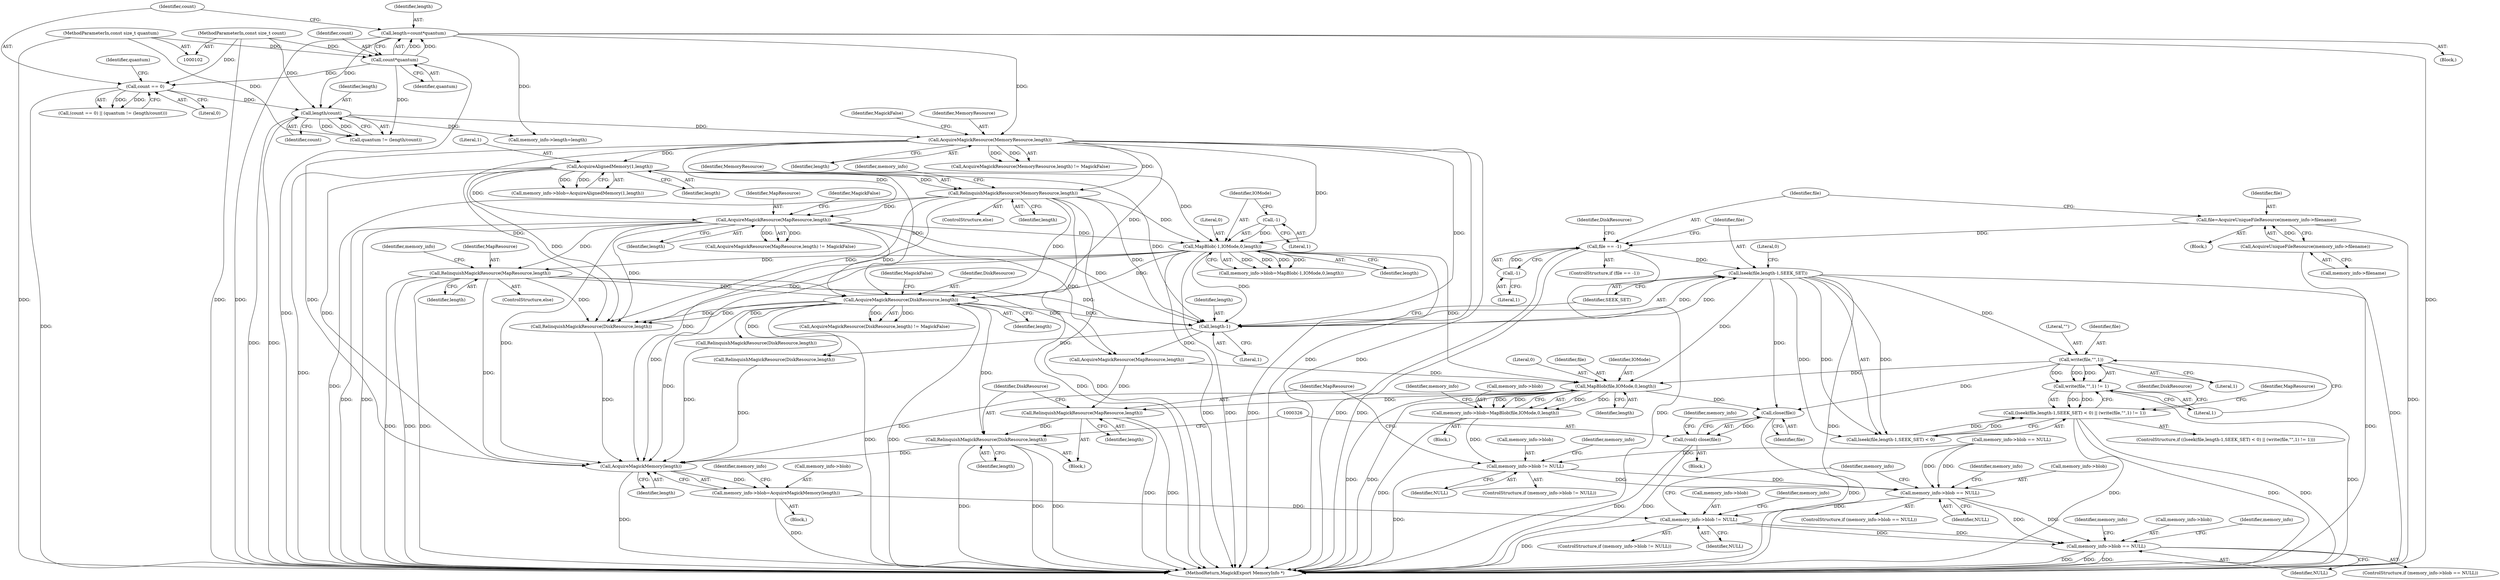 digraph "0_ImageMagick_0f6fc2d5bf8f500820c3dbcf0d23ee14f2d9f734@API" {
"1000276" [label="(Call,write(file,\"\",1))"];
"1000268" [label="(Call,lseek(file,length-1,SEEK_SET))"];
"1000256" [label="(Call,file == -1)"];
"1000249" [label="(Call,file=AcquireUniqueFileResource(memory_info->filename))"];
"1000251" [label="(Call,AcquireUniqueFileResource(memory_info->filename))"];
"1000258" [label="(Call,-1)"];
"1000270" [label="(Call,length-1)"];
"1000170" [label="(Call,AcquireMagickResource(MemoryResource,length))"];
"1000120" [label="(Call,length/count)"];
"1000108" [label="(Call,length=count*quantum)"];
"1000110" [label="(Call,count*quantum)"];
"1000103" [label="(MethodParameterIn,const size_t count)"];
"1000104" [label="(MethodParameterIn,const size_t quantum)"];
"1000115" [label="(Call,count == 0)"];
"1000214" [label="(Call,MapBlob(-1,IOMode,0,length))"];
"1000215" [label="(Call,-1)"];
"1000179" [label="(Call,AcquireAlignedMemory(1,length))"];
"1000205" [label="(Call,AcquireMagickResource(MapResource,length))"];
"1000194" [label="(Call,RelinquishMagickResource(MemoryResource,length))"];
"1000232" [label="(Call,RelinquishMagickResource(MapResource,length))"];
"1000243" [label="(Call,AcquireMagickResource(DiskResource,length))"];
"1000275" [label="(Call,write(file,\"\",1) != 1)"];
"1000266" [label="(Call,(lseek(file,length-1,SEEK_SET) < 0) || (write(file,\"\",1) != 1))"];
"1000301" [label="(Call,MapBlob(file,IOMode,0,length))"];
"1000297" [label="(Call,memory_info->blob=MapBlob(file,IOMode,0,length))"];
"1000307" [label="(Call,memory_info->blob != NULL)"];
"1000330" [label="(Call,memory_info->blob == NULL)"];
"1000343" [label="(Call,memory_info->blob != NULL)"];
"1000354" [label="(Call,memory_info->blob == NULL)"];
"1000319" [label="(Call,RelinquishMagickResource(MapResource,length))"];
"1000322" [label="(Call,RelinquishMagickResource(DiskResource,length))"];
"1000340" [label="(Call,AcquireMagickMemory(length))"];
"1000336" [label="(Call,memory_info->blob=AcquireMagickMemory(length))"];
"1000327" [label="(Call,close(file))"];
"1000325" [label="(Call,(void) close(file))"];
"1000108" [label="(Call,length=count*quantum)"];
"1000249" [label="(Call,file=AcquireUniqueFileResource(memory_info->filename))"];
"1000365" [label="(MethodReturn,MagickExport MemoryInfo *)"];
"1000265" [label="(ControlStructure,if ((lseek(file,length-1,SEEK_SET) < 0) || (write(file,\"\",1) != 1)))"];
"1000109" [label="(Identifier,length)"];
"1000274" [label="(Literal,0)"];
"1000117" [label="(Literal,0)"];
"1000308" [label="(Call,memory_info->blob)"];
"1000243" [label="(Call,AcquireMagickResource(DiskResource,length))"];
"1000340" [label="(Call,AcquireMagickMemory(length))"];
"1000114" [label="(Call,(count == 0) || (quantum != (length/count)))"];
"1000288" [label="(Call,AcquireMagickResource(MapResource,length))"];
"1000298" [label="(Call,memory_info->blob)"];
"1000120" [label="(Call,length/count)"];
"1000180" [label="(Literal,1)"];
"1000207" [label="(Identifier,length)"];
"1000304" [label="(Literal,0)"];
"1000345" [label="(Identifier,memory_info)"];
"1000175" [label="(Call,memory_info->blob=AcquireAlignedMemory(1,length))"];
"1000158" [label="(Call,memory_info->length=length)"];
"1000336" [label="(Call,memory_info->blob=AcquireMagickMemory(length))"];
"1000218" [label="(Literal,0)"];
"1000360" [label="(Identifier,memory_info)"];
"1000271" [label="(Identifier,length)"];
"1000330" [label="(Call,memory_info->blob == NULL)"];
"1000122" [label="(Identifier,count)"];
"1000103" [label="(MethodParameterIn,const size_t count)"];
"1000104" [label="(MethodParameterIn,const size_t quantum)"];
"1000309" [label="(Identifier,memory_info)"];
"1000314" [label="(Identifier,memory_info)"];
"1000116" [label="(Identifier,count)"];
"1000307" [label="(Call,memory_info->blob != NULL)"];
"1000206" [label="(Identifier,MapResource)"];
"1000277" [label="(Identifier,file)"];
"1000204" [label="(Call,AcquireMagickResource(MapResource,length) != MagickFalse)"];
"1000302" [label="(Identifier,file)"];
"1000179" [label="(Call,AcquireAlignedMemory(1,length))"];
"1000232" [label="(Call,RelinquishMagickResource(MapResource,length))"];
"1000297" [label="(Call,memory_info->blob=MapBlob(file,IOMode,0,length))"];
"1000356" [label="(Identifier,memory_info)"];
"1000266" [label="(Call,(lseek(file,length-1,SEEK_SET) < 0) || (write(file,\"\",1) != 1))"];
"1000275" [label="(Call,write(file,\"\",1) != 1)"];
"1000205" [label="(Call,AcquireMagickResource(MapResource,length))"];
"1000354" [label="(Call,memory_info->blob == NULL)"];
"1000256" [label="(Call,file == -1)"];
"1000311" [label="(Identifier,NULL)"];
"1000118" [label="(Call,quantum != (length/count))"];
"1000319" [label="(Call,RelinquishMagickResource(MapResource,length))"];
"1000255" [label="(ControlStructure,if (file == -1))"];
"1000323" [label="(Identifier,DiskResource)"];
"1000173" [label="(Identifier,MagickFalse)"];
"1000322" [label="(Call,RelinquishMagickResource(DiskResource,length))"];
"1000112" [label="(Identifier,quantum)"];
"1000216" [label="(Literal,1)"];
"1000246" [label="(Identifier,MagickFalse)"];
"1000172" [label="(Identifier,length)"];
"1000259" [label="(Literal,1)"];
"1000217" [label="(Identifier,IOMode)"];
"1000231" [label="(ControlStructure,else)"];
"1000344" [label="(Call,memory_info->blob)"];
"1000353" [label="(ControlStructure,if (memory_info->blob == NULL))"];
"1000280" [label="(Literal,1)"];
"1000201" [label="(Identifier,memory_info)"];
"1000234" [label="(Identifier,length)"];
"1000329" [label="(ControlStructure,if (memory_info->blob == NULL))"];
"1000169" [label="(Call,AcquireMagickResource(MemoryResource,length) != MagickFalse)"];
"1000105" [label="(Block,)"];
"1000292" [label="(Call,RelinquishMagickResource(DiskResource,length))"];
"1000324" [label="(Identifier,length)"];
"1000268" [label="(Call,lseek(file,length-1,SEEK_SET))"];
"1000279" [label="(Literal,1)"];
"1000355" [label="(Call,memory_info->blob)"];
"1000244" [label="(Identifier,DiskResource)"];
"1000332" [label="(Identifier,memory_info)"];
"1000237" [label="(Call,memory_info->blob == NULL)"];
"1000264" [label="(Block,)"];
"1000115" [label="(Call,count == 0)"];
"1000110" [label="(Call,count*quantum)"];
"1000325" [label="(Call,(void) close(file))"];
"1000270" [label="(Call,length-1)"];
"1000193" [label="(ControlStructure,else)"];
"1000276" [label="(Call,write(file,\"\",1))"];
"1000328" [label="(Identifier,file)"];
"1000208" [label="(Identifier,MagickFalse)"];
"1000342" [label="(ControlStructure,if (memory_info->blob != NULL))"];
"1000320" [label="(Identifier,MapResource)"];
"1000257" [label="(Identifier,file)"];
"1000272" [label="(Literal,1)"];
"1000335" [label="(Block,)"];
"1000239" [label="(Identifier,memory_info)"];
"1000195" [label="(Identifier,MemoryResource)"];
"1000210" [label="(Call,memory_info->blob=MapBlob(-1,IOMode,0,length))"];
"1000334" [label="(Identifier,NULL)"];
"1000214" [label="(Call,MapBlob(-1,IOMode,0,length))"];
"1000364" [label="(Identifier,memory_info)"];
"1000252" [label="(Call,memory_info->filename)"];
"1000233" [label="(Identifier,MapResource)"];
"1000296" [label="(Block,)"];
"1000171" [label="(Identifier,MemoryResource)"];
"1000338" [label="(Identifier,memory_info)"];
"1000305" [label="(Identifier,length)"];
"1000327" [label="(Call,close(file))"];
"1000343" [label="(Call,memory_info->blob != NULL)"];
"1000111" [label="(Identifier,count)"];
"1000247" [label="(Block,)"];
"1000219" [label="(Identifier,length)"];
"1000267" [label="(Call,lseek(file,length-1,SEEK_SET) < 0)"];
"1000170" [label="(Call,AcquireMagickResource(MemoryResource,length))"];
"1000303" [label="(Identifier,IOMode)"];
"1000278" [label="(Literal,\"\")"];
"1000242" [label="(Call,AcquireMagickResource(DiskResource,length) != MagickFalse)"];
"1000347" [label="(Identifier,NULL)"];
"1000251" [label="(Call,AcquireUniqueFileResource(memory_info->filename))"];
"1000194" [label="(Call,RelinquishMagickResource(MemoryResource,length))"];
"1000196" [label="(Identifier,length)"];
"1000119" [label="(Identifier,quantum)"];
"1000258" [label="(Call,-1)"];
"1000260" [label="(Call,RelinquishMagickResource(DiskResource,length))"];
"1000301" [label="(Call,MapBlob(file,IOMode,0,length))"];
"1000318" [label="(Block,)"];
"1000281" [label="(Call,RelinquishMagickResource(DiskResource,length))"];
"1000306" [label="(ControlStructure,if (memory_info->blob != NULL))"];
"1000269" [label="(Identifier,file)"];
"1000282" [label="(Identifier,DiskResource)"];
"1000350" [label="(Identifier,memory_info)"];
"1000273" [label="(Identifier,SEEK_SET)"];
"1000289" [label="(Identifier,MapResource)"];
"1000358" [label="(Identifier,NULL)"];
"1000337" [label="(Call,memory_info->blob)"];
"1000261" [label="(Identifier,DiskResource)"];
"1000181" [label="(Identifier,length)"];
"1000321" [label="(Identifier,length)"];
"1000245" [label="(Identifier,length)"];
"1000341" [label="(Identifier,length)"];
"1000250" [label="(Identifier,file)"];
"1000331" [label="(Call,memory_info->blob)"];
"1000215" [label="(Call,-1)"];
"1000121" [label="(Identifier,length)"];
"1000276" -> "1000275"  [label="AST: "];
"1000276" -> "1000279"  [label="CFG: "];
"1000277" -> "1000276"  [label="AST: "];
"1000278" -> "1000276"  [label="AST: "];
"1000279" -> "1000276"  [label="AST: "];
"1000280" -> "1000276"  [label="CFG: "];
"1000276" -> "1000275"  [label="DDG: "];
"1000276" -> "1000275"  [label="DDG: "];
"1000276" -> "1000275"  [label="DDG: "];
"1000268" -> "1000276"  [label="DDG: "];
"1000276" -> "1000301"  [label="DDG: "];
"1000276" -> "1000327"  [label="DDG: "];
"1000268" -> "1000267"  [label="AST: "];
"1000268" -> "1000273"  [label="CFG: "];
"1000269" -> "1000268"  [label="AST: "];
"1000270" -> "1000268"  [label="AST: "];
"1000273" -> "1000268"  [label="AST: "];
"1000274" -> "1000268"  [label="CFG: "];
"1000268" -> "1000365"  [label="DDG: "];
"1000268" -> "1000365"  [label="DDG: "];
"1000268" -> "1000267"  [label="DDG: "];
"1000268" -> "1000267"  [label="DDG: "];
"1000268" -> "1000267"  [label="DDG: "];
"1000256" -> "1000268"  [label="DDG: "];
"1000270" -> "1000268"  [label="DDG: "];
"1000270" -> "1000268"  [label="DDG: "];
"1000268" -> "1000301"  [label="DDG: "];
"1000268" -> "1000327"  [label="DDG: "];
"1000256" -> "1000255"  [label="AST: "];
"1000256" -> "1000258"  [label="CFG: "];
"1000257" -> "1000256"  [label="AST: "];
"1000258" -> "1000256"  [label="AST: "];
"1000261" -> "1000256"  [label="CFG: "];
"1000269" -> "1000256"  [label="CFG: "];
"1000256" -> "1000365"  [label="DDG: "];
"1000256" -> "1000365"  [label="DDG: "];
"1000256" -> "1000365"  [label="DDG: "];
"1000249" -> "1000256"  [label="DDG: "];
"1000258" -> "1000256"  [label="DDG: "];
"1000249" -> "1000247"  [label="AST: "];
"1000249" -> "1000251"  [label="CFG: "];
"1000250" -> "1000249"  [label="AST: "];
"1000251" -> "1000249"  [label="AST: "];
"1000257" -> "1000249"  [label="CFG: "];
"1000249" -> "1000365"  [label="DDG: "];
"1000251" -> "1000249"  [label="DDG: "];
"1000251" -> "1000252"  [label="CFG: "];
"1000252" -> "1000251"  [label="AST: "];
"1000251" -> "1000365"  [label="DDG: "];
"1000258" -> "1000259"  [label="CFG: "];
"1000259" -> "1000258"  [label="AST: "];
"1000270" -> "1000272"  [label="CFG: "];
"1000271" -> "1000270"  [label="AST: "];
"1000272" -> "1000270"  [label="AST: "];
"1000273" -> "1000270"  [label="CFG: "];
"1000170" -> "1000270"  [label="DDG: "];
"1000214" -> "1000270"  [label="DDG: "];
"1000179" -> "1000270"  [label="DDG: "];
"1000205" -> "1000270"  [label="DDG: "];
"1000232" -> "1000270"  [label="DDG: "];
"1000243" -> "1000270"  [label="DDG: "];
"1000194" -> "1000270"  [label="DDG: "];
"1000270" -> "1000281"  [label="DDG: "];
"1000270" -> "1000288"  [label="DDG: "];
"1000170" -> "1000169"  [label="AST: "];
"1000170" -> "1000172"  [label="CFG: "];
"1000171" -> "1000170"  [label="AST: "];
"1000172" -> "1000170"  [label="AST: "];
"1000173" -> "1000170"  [label="CFG: "];
"1000170" -> "1000365"  [label="DDG: "];
"1000170" -> "1000365"  [label="DDG: "];
"1000170" -> "1000169"  [label="DDG: "];
"1000170" -> "1000169"  [label="DDG: "];
"1000120" -> "1000170"  [label="DDG: "];
"1000108" -> "1000170"  [label="DDG: "];
"1000170" -> "1000179"  [label="DDG: "];
"1000170" -> "1000194"  [label="DDG: "];
"1000170" -> "1000205"  [label="DDG: "];
"1000170" -> "1000214"  [label="DDG: "];
"1000170" -> "1000243"  [label="DDG: "];
"1000170" -> "1000260"  [label="DDG: "];
"1000170" -> "1000340"  [label="DDG: "];
"1000120" -> "1000118"  [label="AST: "];
"1000120" -> "1000122"  [label="CFG: "];
"1000121" -> "1000120"  [label="AST: "];
"1000122" -> "1000120"  [label="AST: "];
"1000118" -> "1000120"  [label="CFG: "];
"1000120" -> "1000365"  [label="DDG: "];
"1000120" -> "1000365"  [label="DDG: "];
"1000120" -> "1000118"  [label="DDG: "];
"1000120" -> "1000118"  [label="DDG: "];
"1000108" -> "1000120"  [label="DDG: "];
"1000115" -> "1000120"  [label="DDG: "];
"1000103" -> "1000120"  [label="DDG: "];
"1000120" -> "1000158"  [label="DDG: "];
"1000108" -> "1000105"  [label="AST: "];
"1000108" -> "1000110"  [label="CFG: "];
"1000109" -> "1000108"  [label="AST: "];
"1000110" -> "1000108"  [label="AST: "];
"1000116" -> "1000108"  [label="CFG: "];
"1000108" -> "1000365"  [label="DDG: "];
"1000108" -> "1000365"  [label="DDG: "];
"1000110" -> "1000108"  [label="DDG: "];
"1000110" -> "1000108"  [label="DDG: "];
"1000108" -> "1000158"  [label="DDG: "];
"1000110" -> "1000112"  [label="CFG: "];
"1000111" -> "1000110"  [label="AST: "];
"1000112" -> "1000110"  [label="AST: "];
"1000110" -> "1000365"  [label="DDG: "];
"1000103" -> "1000110"  [label="DDG: "];
"1000104" -> "1000110"  [label="DDG: "];
"1000110" -> "1000115"  [label="DDG: "];
"1000110" -> "1000118"  [label="DDG: "];
"1000103" -> "1000102"  [label="AST: "];
"1000103" -> "1000365"  [label="DDG: "];
"1000103" -> "1000115"  [label="DDG: "];
"1000104" -> "1000102"  [label="AST: "];
"1000104" -> "1000365"  [label="DDG: "];
"1000104" -> "1000118"  [label="DDG: "];
"1000115" -> "1000114"  [label="AST: "];
"1000115" -> "1000117"  [label="CFG: "];
"1000116" -> "1000115"  [label="AST: "];
"1000117" -> "1000115"  [label="AST: "];
"1000119" -> "1000115"  [label="CFG: "];
"1000114" -> "1000115"  [label="CFG: "];
"1000115" -> "1000365"  [label="DDG: "];
"1000115" -> "1000114"  [label="DDG: "];
"1000115" -> "1000114"  [label="DDG: "];
"1000214" -> "1000210"  [label="AST: "];
"1000214" -> "1000219"  [label="CFG: "];
"1000215" -> "1000214"  [label="AST: "];
"1000217" -> "1000214"  [label="AST: "];
"1000218" -> "1000214"  [label="AST: "];
"1000219" -> "1000214"  [label="AST: "];
"1000210" -> "1000214"  [label="CFG: "];
"1000214" -> "1000365"  [label="DDG: "];
"1000214" -> "1000365"  [label="DDG: "];
"1000214" -> "1000365"  [label="DDG: "];
"1000214" -> "1000210"  [label="DDG: "];
"1000214" -> "1000210"  [label="DDG: "];
"1000214" -> "1000210"  [label="DDG: "];
"1000214" -> "1000210"  [label="DDG: "];
"1000215" -> "1000214"  [label="DDG: "];
"1000179" -> "1000214"  [label="DDG: "];
"1000205" -> "1000214"  [label="DDG: "];
"1000194" -> "1000214"  [label="DDG: "];
"1000214" -> "1000232"  [label="DDG: "];
"1000214" -> "1000243"  [label="DDG: "];
"1000214" -> "1000260"  [label="DDG: "];
"1000214" -> "1000301"  [label="DDG: "];
"1000214" -> "1000340"  [label="DDG: "];
"1000215" -> "1000216"  [label="CFG: "];
"1000216" -> "1000215"  [label="AST: "];
"1000217" -> "1000215"  [label="CFG: "];
"1000179" -> "1000175"  [label="AST: "];
"1000179" -> "1000181"  [label="CFG: "];
"1000180" -> "1000179"  [label="AST: "];
"1000181" -> "1000179"  [label="AST: "];
"1000175" -> "1000179"  [label="CFG: "];
"1000179" -> "1000365"  [label="DDG: "];
"1000179" -> "1000175"  [label="DDG: "];
"1000179" -> "1000175"  [label="DDG: "];
"1000179" -> "1000194"  [label="DDG: "];
"1000179" -> "1000205"  [label="DDG: "];
"1000179" -> "1000243"  [label="DDG: "];
"1000179" -> "1000260"  [label="DDG: "];
"1000179" -> "1000340"  [label="DDG: "];
"1000205" -> "1000204"  [label="AST: "];
"1000205" -> "1000207"  [label="CFG: "];
"1000206" -> "1000205"  [label="AST: "];
"1000207" -> "1000205"  [label="AST: "];
"1000208" -> "1000205"  [label="CFG: "];
"1000205" -> "1000365"  [label="DDG: "];
"1000205" -> "1000365"  [label="DDG: "];
"1000205" -> "1000204"  [label="DDG: "];
"1000205" -> "1000204"  [label="DDG: "];
"1000194" -> "1000205"  [label="DDG: "];
"1000205" -> "1000232"  [label="DDG: "];
"1000205" -> "1000243"  [label="DDG: "];
"1000205" -> "1000260"  [label="DDG: "];
"1000205" -> "1000288"  [label="DDG: "];
"1000205" -> "1000340"  [label="DDG: "];
"1000194" -> "1000193"  [label="AST: "];
"1000194" -> "1000196"  [label="CFG: "];
"1000195" -> "1000194"  [label="AST: "];
"1000196" -> "1000194"  [label="AST: "];
"1000201" -> "1000194"  [label="CFG: "];
"1000194" -> "1000365"  [label="DDG: "];
"1000194" -> "1000365"  [label="DDG: "];
"1000194" -> "1000365"  [label="DDG: "];
"1000194" -> "1000243"  [label="DDG: "];
"1000194" -> "1000260"  [label="DDG: "];
"1000194" -> "1000340"  [label="DDG: "];
"1000232" -> "1000231"  [label="AST: "];
"1000232" -> "1000234"  [label="CFG: "];
"1000233" -> "1000232"  [label="AST: "];
"1000234" -> "1000232"  [label="AST: "];
"1000239" -> "1000232"  [label="CFG: "];
"1000232" -> "1000365"  [label="DDG: "];
"1000232" -> "1000365"  [label="DDG: "];
"1000232" -> "1000365"  [label="DDG: "];
"1000232" -> "1000243"  [label="DDG: "];
"1000232" -> "1000260"  [label="DDG: "];
"1000232" -> "1000288"  [label="DDG: "];
"1000232" -> "1000340"  [label="DDG: "];
"1000243" -> "1000242"  [label="AST: "];
"1000243" -> "1000245"  [label="CFG: "];
"1000244" -> "1000243"  [label="AST: "];
"1000245" -> "1000243"  [label="AST: "];
"1000246" -> "1000243"  [label="CFG: "];
"1000243" -> "1000365"  [label="DDG: "];
"1000243" -> "1000365"  [label="DDG: "];
"1000243" -> "1000242"  [label="DDG: "];
"1000243" -> "1000242"  [label="DDG: "];
"1000243" -> "1000260"  [label="DDG: "];
"1000243" -> "1000260"  [label="DDG: "];
"1000243" -> "1000281"  [label="DDG: "];
"1000243" -> "1000292"  [label="DDG: "];
"1000243" -> "1000322"  [label="DDG: "];
"1000243" -> "1000340"  [label="DDG: "];
"1000275" -> "1000266"  [label="AST: "];
"1000275" -> "1000280"  [label="CFG: "];
"1000280" -> "1000275"  [label="AST: "];
"1000266" -> "1000275"  [label="CFG: "];
"1000275" -> "1000365"  [label="DDG: "];
"1000275" -> "1000266"  [label="DDG: "];
"1000275" -> "1000266"  [label="DDG: "];
"1000266" -> "1000265"  [label="AST: "];
"1000266" -> "1000267"  [label="CFG: "];
"1000267" -> "1000266"  [label="AST: "];
"1000282" -> "1000266"  [label="CFG: "];
"1000289" -> "1000266"  [label="CFG: "];
"1000266" -> "1000365"  [label="DDG: "];
"1000266" -> "1000365"  [label="DDG: "];
"1000266" -> "1000365"  [label="DDG: "];
"1000267" -> "1000266"  [label="DDG: "];
"1000267" -> "1000266"  [label="DDG: "];
"1000301" -> "1000297"  [label="AST: "];
"1000301" -> "1000305"  [label="CFG: "];
"1000302" -> "1000301"  [label="AST: "];
"1000303" -> "1000301"  [label="AST: "];
"1000304" -> "1000301"  [label="AST: "];
"1000305" -> "1000301"  [label="AST: "];
"1000297" -> "1000301"  [label="CFG: "];
"1000301" -> "1000365"  [label="DDG: "];
"1000301" -> "1000365"  [label="DDG: "];
"1000301" -> "1000297"  [label="DDG: "];
"1000301" -> "1000297"  [label="DDG: "];
"1000301" -> "1000297"  [label="DDG: "];
"1000301" -> "1000297"  [label="DDG: "];
"1000288" -> "1000301"  [label="DDG: "];
"1000301" -> "1000319"  [label="DDG: "];
"1000301" -> "1000327"  [label="DDG: "];
"1000301" -> "1000340"  [label="DDG: "];
"1000297" -> "1000296"  [label="AST: "];
"1000298" -> "1000297"  [label="AST: "];
"1000309" -> "1000297"  [label="CFG: "];
"1000297" -> "1000365"  [label="DDG: "];
"1000297" -> "1000307"  [label="DDG: "];
"1000307" -> "1000306"  [label="AST: "];
"1000307" -> "1000311"  [label="CFG: "];
"1000308" -> "1000307"  [label="AST: "];
"1000311" -> "1000307"  [label="AST: "];
"1000314" -> "1000307"  [label="CFG: "];
"1000320" -> "1000307"  [label="CFG: "];
"1000307" -> "1000365"  [label="DDG: "];
"1000237" -> "1000307"  [label="DDG: "];
"1000307" -> "1000330"  [label="DDG: "];
"1000307" -> "1000330"  [label="DDG: "];
"1000330" -> "1000329"  [label="AST: "];
"1000330" -> "1000334"  [label="CFG: "];
"1000331" -> "1000330"  [label="AST: "];
"1000334" -> "1000330"  [label="AST: "];
"1000338" -> "1000330"  [label="CFG: "];
"1000356" -> "1000330"  [label="CFG: "];
"1000237" -> "1000330"  [label="DDG: "];
"1000237" -> "1000330"  [label="DDG: "];
"1000330" -> "1000343"  [label="DDG: "];
"1000330" -> "1000354"  [label="DDG: "];
"1000330" -> "1000354"  [label="DDG: "];
"1000343" -> "1000342"  [label="AST: "];
"1000343" -> "1000347"  [label="CFG: "];
"1000344" -> "1000343"  [label="AST: "];
"1000347" -> "1000343"  [label="AST: "];
"1000350" -> "1000343"  [label="CFG: "];
"1000356" -> "1000343"  [label="CFG: "];
"1000343" -> "1000365"  [label="DDG: "];
"1000336" -> "1000343"  [label="DDG: "];
"1000343" -> "1000354"  [label="DDG: "];
"1000343" -> "1000354"  [label="DDG: "];
"1000354" -> "1000353"  [label="AST: "];
"1000354" -> "1000358"  [label="CFG: "];
"1000355" -> "1000354"  [label="AST: "];
"1000358" -> "1000354"  [label="AST: "];
"1000360" -> "1000354"  [label="CFG: "];
"1000364" -> "1000354"  [label="CFG: "];
"1000354" -> "1000365"  [label="DDG: "];
"1000354" -> "1000365"  [label="DDG: "];
"1000354" -> "1000365"  [label="DDG: "];
"1000319" -> "1000318"  [label="AST: "];
"1000319" -> "1000321"  [label="CFG: "];
"1000320" -> "1000319"  [label="AST: "];
"1000321" -> "1000319"  [label="AST: "];
"1000323" -> "1000319"  [label="CFG: "];
"1000319" -> "1000365"  [label="DDG: "];
"1000319" -> "1000365"  [label="DDG: "];
"1000288" -> "1000319"  [label="DDG: "];
"1000319" -> "1000322"  [label="DDG: "];
"1000322" -> "1000318"  [label="AST: "];
"1000322" -> "1000324"  [label="CFG: "];
"1000323" -> "1000322"  [label="AST: "];
"1000324" -> "1000322"  [label="AST: "];
"1000326" -> "1000322"  [label="CFG: "];
"1000322" -> "1000365"  [label="DDG: "];
"1000322" -> "1000365"  [label="DDG: "];
"1000322" -> "1000365"  [label="DDG: "];
"1000322" -> "1000340"  [label="DDG: "];
"1000340" -> "1000336"  [label="AST: "];
"1000340" -> "1000341"  [label="CFG: "];
"1000341" -> "1000340"  [label="AST: "];
"1000336" -> "1000340"  [label="CFG: "];
"1000340" -> "1000365"  [label="DDG: "];
"1000340" -> "1000336"  [label="DDG: "];
"1000292" -> "1000340"  [label="DDG: "];
"1000260" -> "1000340"  [label="DDG: "];
"1000281" -> "1000340"  [label="DDG: "];
"1000336" -> "1000335"  [label="AST: "];
"1000337" -> "1000336"  [label="AST: "];
"1000345" -> "1000336"  [label="CFG: "];
"1000336" -> "1000365"  [label="DDG: "];
"1000327" -> "1000325"  [label="AST: "];
"1000327" -> "1000328"  [label="CFG: "];
"1000328" -> "1000327"  [label="AST: "];
"1000325" -> "1000327"  [label="CFG: "];
"1000327" -> "1000365"  [label="DDG: "];
"1000327" -> "1000325"  [label="DDG: "];
"1000325" -> "1000264"  [label="AST: "];
"1000326" -> "1000325"  [label="AST: "];
"1000332" -> "1000325"  [label="CFG: "];
"1000325" -> "1000365"  [label="DDG: "];
"1000325" -> "1000365"  [label="DDG: "];
}
